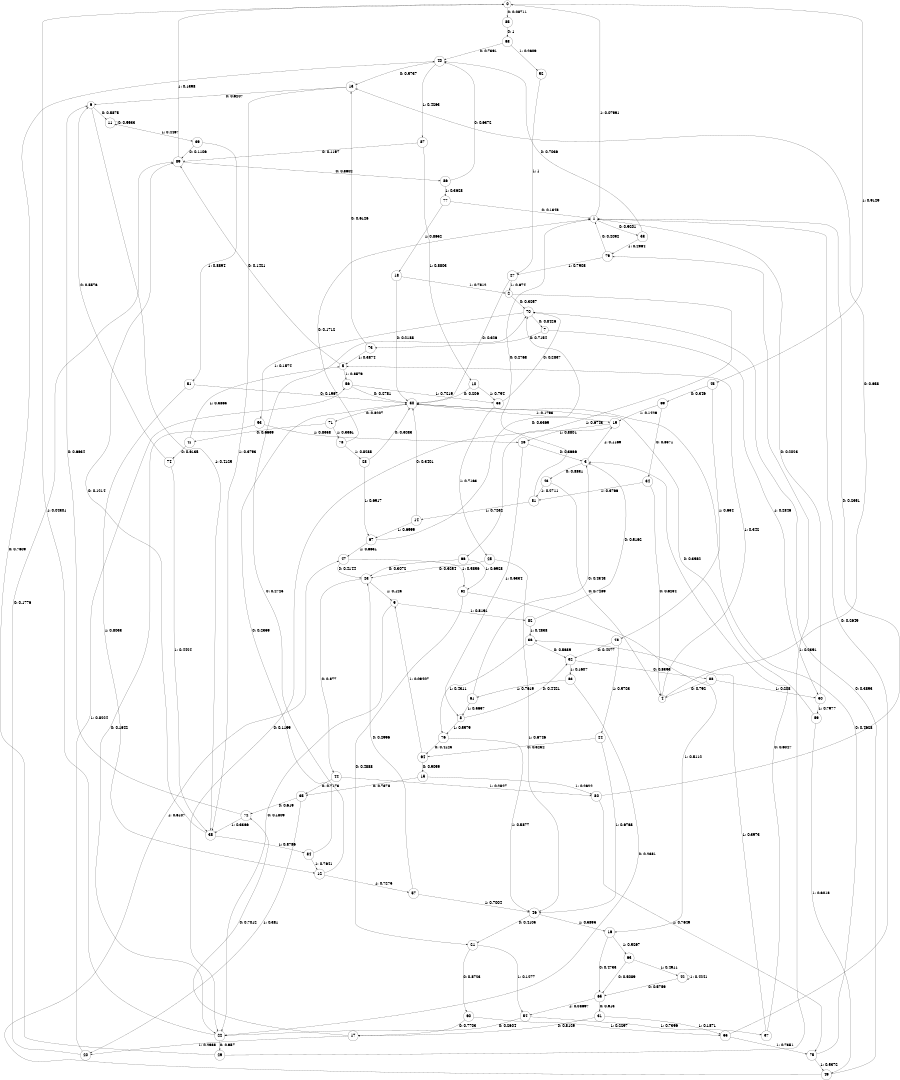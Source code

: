 digraph "ch9randomL8" {
size = "6,8.5";
ratio = "fill";
node [shape = circle];
node [fontsize = 24];
edge [fontsize = 24];
0 -> 85 [label = "0: 0.08711  "];
0 -> 45 [label = "1: 0.9129   "];
1 -> 33 [label = "0: 0.9201   "];
1 -> 0 [label = "1: 0.07991  "];
2 -> 70 [label = "0: 0.3257   "];
2 -> 66 [label = "1: 0.6743   "];
3 -> 43 [label = "0: 0.8831   "];
3 -> 19 [label = "1: 0.1169   "];
4 -> 13 [label = "0: 0.658    "];
4 -> 5 [label = "1: 0.342    "];
5 -> 89 [label = "0: 0.1421   "];
5 -> 56 [label = "1: 0.8579   "];
6 -> 11 [label = "0: 0.5875   "];
6 -> 38 [label = "1: 0.4125   "];
7 -> 73 [label = "0: 0.7154   "];
7 -> 50 [label = "1: 0.2846   "];
8 -> 32 [label = "0: 0.4421   "];
8 -> 76 [label = "1: 0.5579   "];
9 -> 22 [label = "0: 0.1809   "];
9 -> 82 [label = "1: 0.8191   "];
10 -> 30 [label = "0: 0.206    "];
10 -> 58 [label = "1: 0.794    "];
11 -> 11 [label = "0: 0.5533   "];
11 -> 39 [label = "1: 0.4467   "];
12 -> 70 [label = "0: 0.2725   "];
12 -> 57 [label = "1: 0.7275   "];
13 -> 6 [label = "0: 0.6207   "];
13 -> 38 [label = "1: 0.3793   "];
14 -> 30 [label = "0: 0.3401   "];
14 -> 67 [label = "1: 0.6599   "];
15 -> 35 [label = "0: 0.7378   "];
15 -> 80 [label = "1: 0.2622   "];
16 -> 65 [label = "0: 0.4733   "];
16 -> 63 [label = "1: 0.5267   "];
17 -> 72 [label = "0: 0.7012   "];
17 -> 20 [label = "1: 0.2988   "];
18 -> 30 [label = "0: 0.2188   "];
18 -> 2 [label = "1: 0.7812   "];
19 -> 22 [label = "0: 0.1199   "];
19 -> 26 [label = "1: 0.8801   "];
20 -> 89 [label = "0: 0.1776   "];
20 -> 56 [label = "1: 0.8224   "];
21 -> 60 [label = "0: 0.8723   "];
21 -> 54 [label = "1: 0.1277   "];
22 -> 29 [label = "0: 0.957    "];
22 -> 0 [label = "1: 0.04301  "];
23 -> 44 [label = "0: 0.877    "];
23 -> 9 [label = "1: 0.123    "];
24 -> 64 [label = "0: 0.3232   "];
24 -> 46 [label = "1: 0.6768   "];
25 -> 23 [label = "0: 0.3254   "];
25 -> 46 [label = "1: 0.6746   "];
26 -> 3 [label = "0: 0.3666   "];
26 -> 8 [label = "1: 0.6334   "];
27 -> 30 [label = "0: 0.326    "];
27 -> 2 [label = "1: 0.674    "];
28 -> 30 [label = "0: 0.3083   "];
28 -> 67 [label = "1: 0.6917   "];
29 -> 40 [label = "0: 0.7609   "];
29 -> 79 [label = "1: 0.2391   "];
30 -> 71 [label = "0: 0.8207   "];
30 -> 19 [label = "1: 0.1793   "];
31 -> 17 [label = "0: 0.8129   "];
31 -> 55 [label = "1: 0.1871   "];
32 -> 88 [label = "0: 0.8393   "];
32 -> 83 [label = "1: 0.1607   "];
33 -> 40 [label = "0: 0.7036   "];
33 -> 79 [label = "1: 0.2964   "];
34 -> 4 [label = "0: 0.6234   "];
34 -> 81 [label = "1: 0.3766   "];
35 -> 72 [label = "0: 0.619    "];
35 -> 20 [label = "1: 0.381    "];
36 -> 32 [label = "0: 0.5689   "];
36 -> 76 [label = "1: 0.4311   "];
37 -> 3 [label = "0: 0.6027   "];
37 -> 36 [label = "1: 0.3973   "];
38 -> 89 [label = "0: 0.1214   "];
38 -> 84 [label = "1: 0.8786   "];
39 -> 89 [label = "0: 0.1106   "];
39 -> 51 [label = "1: 0.8894   "];
40 -> 13 [label = "0: 0.5737   "];
40 -> 87 [label = "1: 0.4263   "];
41 -> 74 [label = "0: 0.6135   "];
41 -> 5 [label = "1: 0.3865   "];
42 -> 65 [label = "0: 0.5759   "];
42 -> 42 [label = "1: 0.4241   "];
43 -> 4 [label = "0: 0.7289   "];
43 -> 81 [label = "1: 0.2711   "];
44 -> 35 [label = "0: 0.7173   "];
44 -> 80 [label = "1: 0.2827   "];
45 -> 69 [label = "0: 0.346    "];
45 -> 48 [label = "1: 0.654    "];
46 -> 21 [label = "0: 0.4105   "];
46 -> 16 [label = "1: 0.5895   "];
47 -> 23 [label = "0: 0.4144   "];
47 -> 62 [label = "1: 0.5856   "];
48 -> 32 [label = "0: 0.4277   "];
48 -> 24 [label = "1: 0.5723   "];
49 -> 70 [label = "0: 0.3893   "];
49 -> 47 [label = "1: 0.6107   "];
50 -> 1 [label = "0: 0.2023   "];
50 -> 59 [label = "1: 0.7977   "];
51 -> 30 [label = "0: 0.1967   "];
51 -> 12 [label = "1: 0.8033   "];
52 -> 27 [label = "1: 1        "];
53 -> 22 [label = "0: 0.1642   "];
53 -> 26 [label = "1: 0.8358   "];
54 -> 22 [label = "0: 0.2604   "];
54 -> 37 [label = "1: 0.7396   "];
55 -> 1 [label = "0: 0.2649   "];
55 -> 75 [label = "1: 0.7351   "];
56 -> 30 [label = "0: 0.2781   "];
56 -> 58 [label = "1: 0.7219   "];
57 -> 23 [label = "0: 0.2996   "];
57 -> 46 [label = "1: 0.7004   "];
58 -> 70 [label = "0: 0.2837   "];
58 -> 25 [label = "1: 0.7163   "];
59 -> 30 [label = "0: 0.3982   "];
59 -> 49 [label = "1: 0.6018   "];
60 -> 17 [label = "0: 0.7703   "];
60 -> 55 [label = "1: 0.2297   "];
61 -> 3 [label = "0: 0.4343   "];
61 -> 8 [label = "1: 0.5657   "];
62 -> 21 [label = "0: 0.4888   "];
62 -> 16 [label = "1: 0.5112   "];
63 -> 65 [label = "0: 0.5089   "];
63 -> 42 [label = "1: 0.4911   "];
64 -> 15 [label = "0: 0.9059   "];
64 -> 9 [label = "1: 0.09407  "];
65 -> 31 [label = "0: 0.913    "];
65 -> 54 [label = "1: 0.08697  "];
66 -> 23 [label = "0: 0.3072   "];
66 -> 62 [label = "1: 0.6928   "];
67 -> 70 [label = "0: 0.3369   "];
67 -> 47 [label = "1: 0.6631   "];
68 -> 40 [label = "0: 0.7391   "];
68 -> 52 [label = "1: 0.2609   "];
69 -> 34 [label = "0: 0.8571   "];
69 -> 19 [label = "1: 0.1429   "];
70 -> 7 [label = "0: 0.8426   "];
70 -> 53 [label = "1: 0.1574   "];
71 -> 41 [label = "0: 0.6639   "];
71 -> 78 [label = "1: 0.3361   "];
72 -> 6 [label = "0: 0.6634   "];
72 -> 38 [label = "1: 0.3366   "];
73 -> 13 [label = "0: 0.6126   "];
73 -> 5 [label = "1: 0.3874   "];
74 -> 6 [label = "0: 0.5576   "];
74 -> 38 [label = "1: 0.4424   "];
75 -> 30 [label = "0: 0.4628   "];
75 -> 49 [label = "1: 0.5372   "];
76 -> 64 [label = "0: 0.4123   "];
76 -> 46 [label = "1: 0.5877   "];
77 -> 1 [label = "0: 0.1348   "];
77 -> 18 [label = "1: 0.8652   "];
78 -> 1 [label = "0: 0.1712   "];
78 -> 28 [label = "1: 0.8288   "];
79 -> 1 [label = "0: 0.2092   "];
79 -> 27 [label = "1: 0.7908   "];
80 -> 1 [label = "0: 0.2351   "];
80 -> 75 [label = "1: 0.7649   "];
81 -> 1 [label = "0: 0.2768   "];
81 -> 14 [label = "1: 0.7232   "];
82 -> 3 [label = "0: 0.5162   "];
82 -> 36 [label = "1: 0.4838   "];
83 -> 22 [label = "0: 0.2381   "];
83 -> 61 [label = "1: 0.7619   "];
84 -> 30 [label = "0: 0.2359   "];
84 -> 12 [label = "1: 0.7641   "];
85 -> 68 [label = "0: 1        "];
86 -> 40 [label = "0: 0.6372   "];
86 -> 77 [label = "1: 0.3628   "];
87 -> 89 [label = "0: 0.1197   "];
87 -> 10 [label = "1: 0.8803   "];
88 -> 4 [label = "0: 0.792    "];
88 -> 50 [label = "1: 0.208    "];
89 -> 86 [label = "0: 0.8602   "];
89 -> 0 [label = "1: 0.1398   "];
}